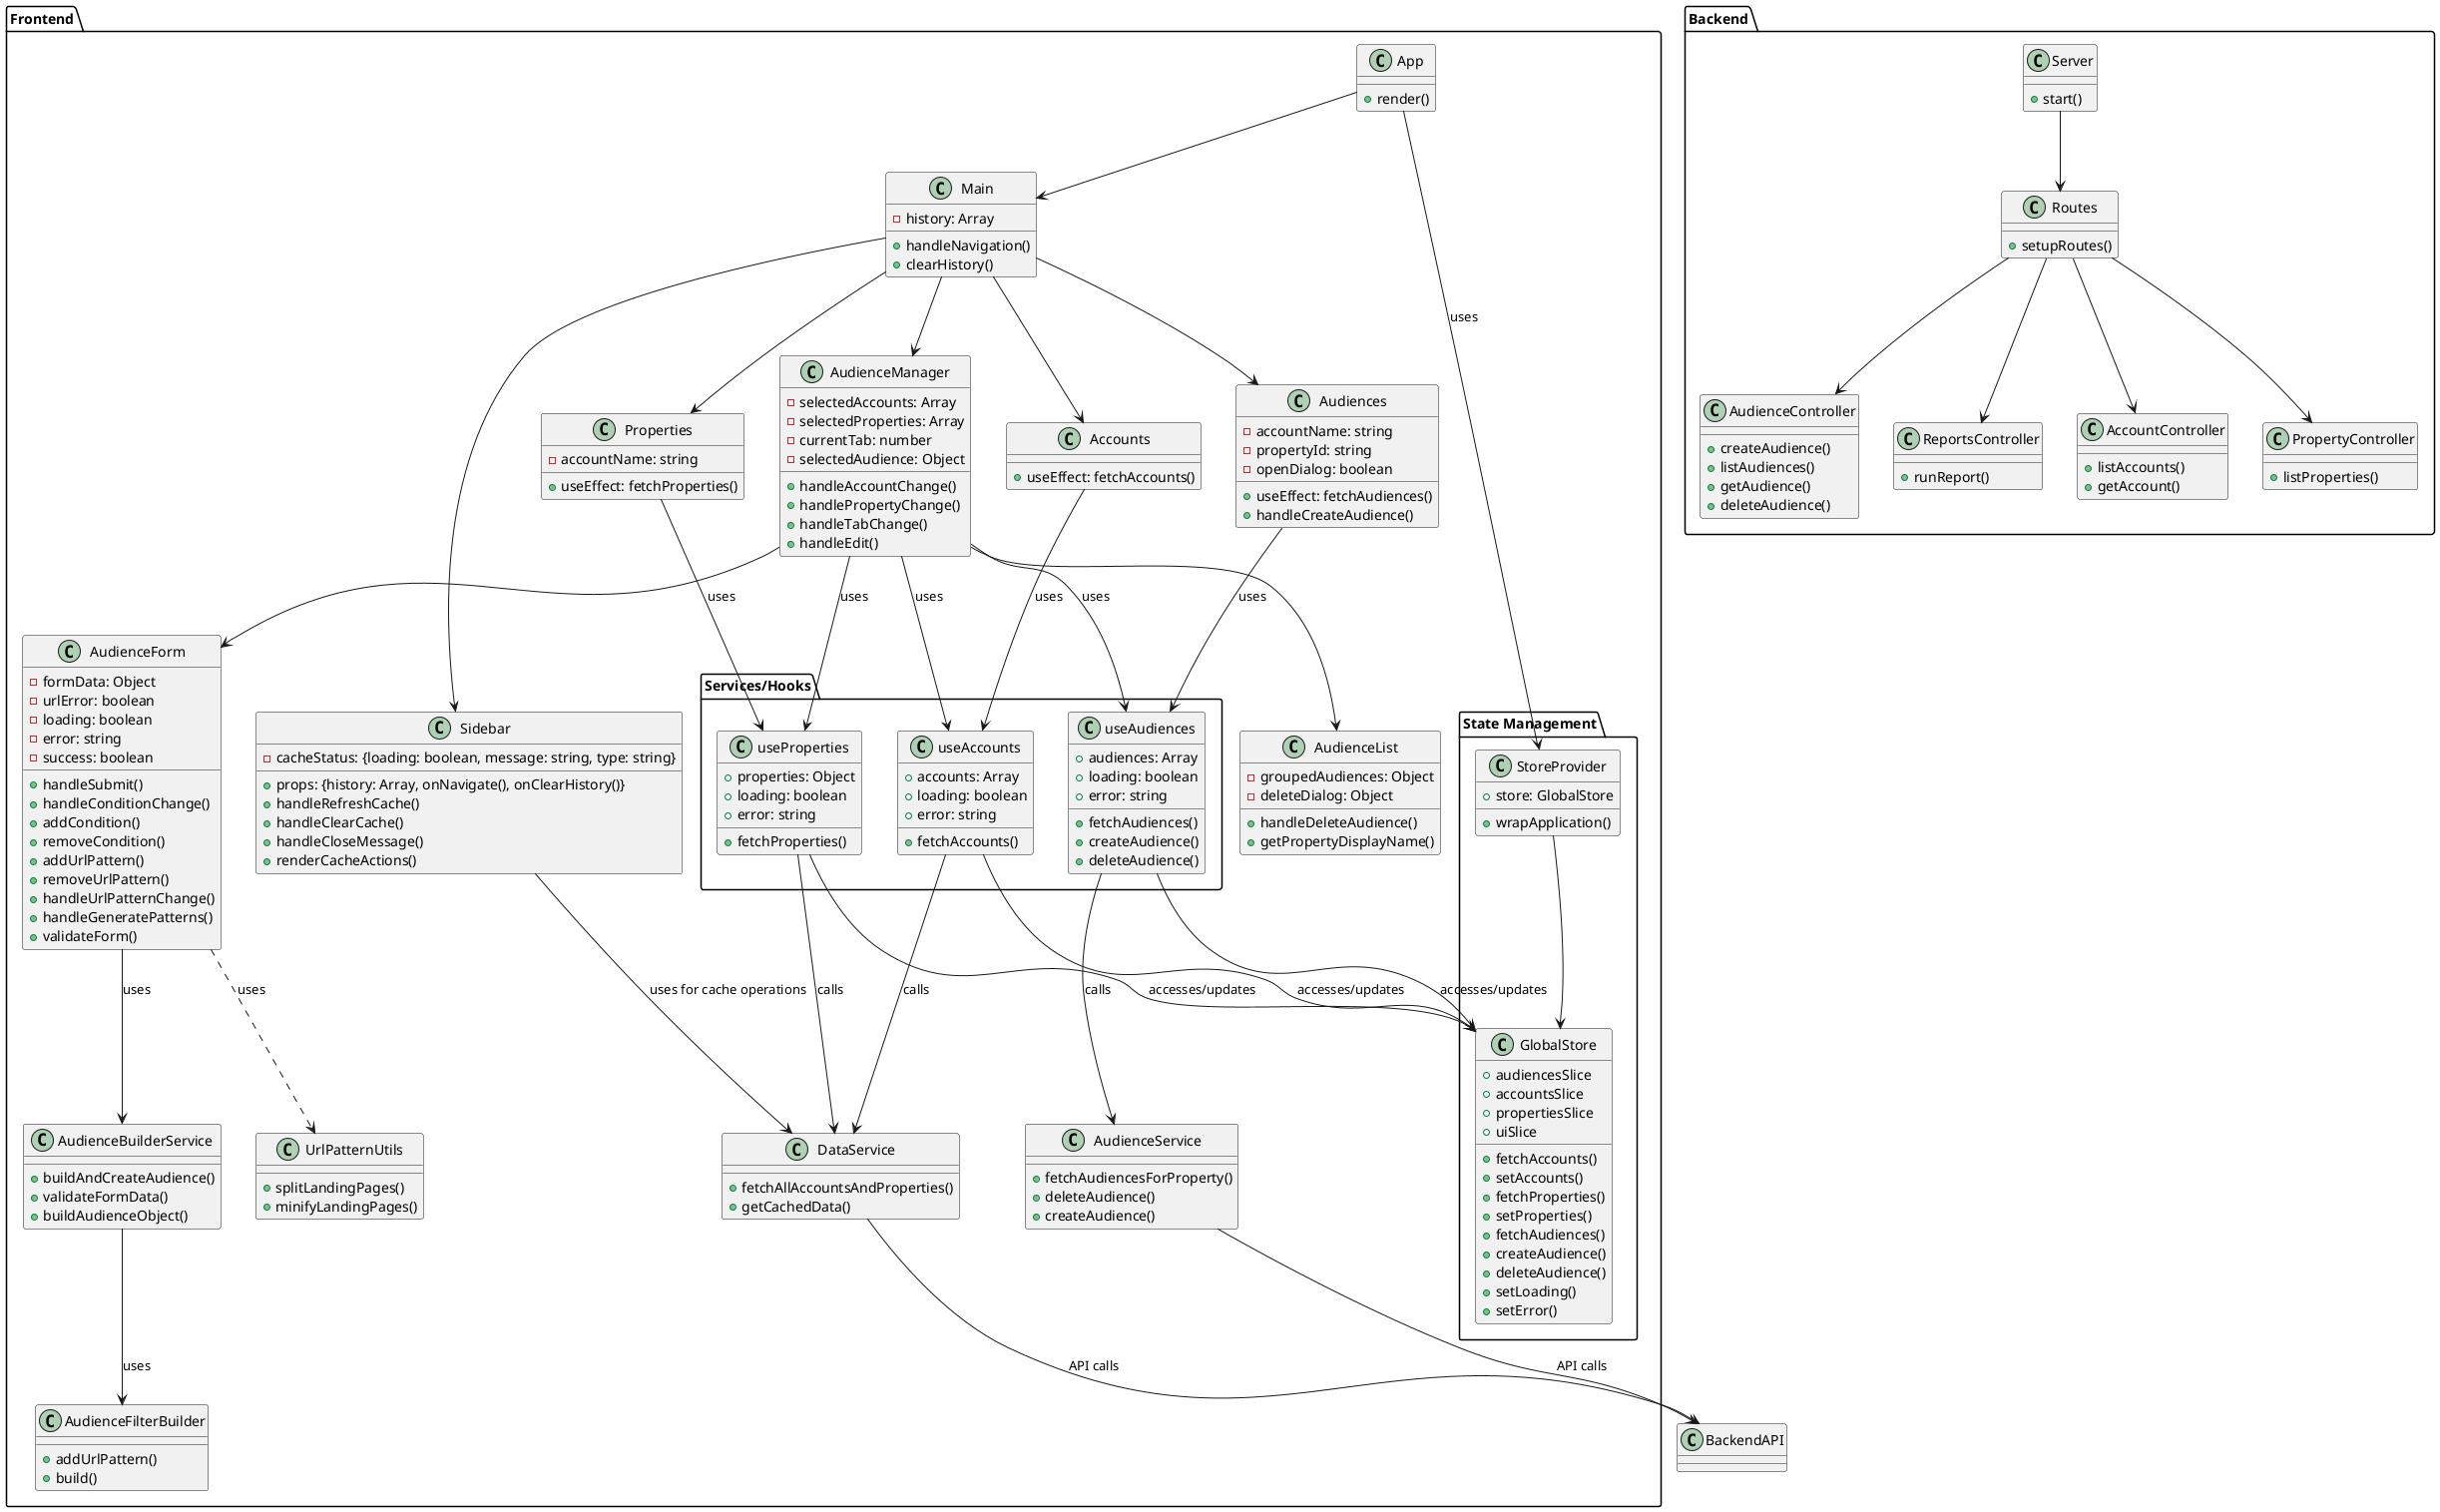 @startuml "GA4 Audience Manager"

' Core packages
package "Frontend" {
  ' Global State Management
  package "State Management" {
    class GlobalStore {
      ' State slices
      +audiencesSlice
      +accountsSlice
      +propertiesSlice
      +uiSlice
      ' Actions
      +fetchAccounts()
      +setAccounts()
      +fetchProperties()
      +setProperties()
      +fetchAudiences()
      +createAudience()
      +deleteAudience()
      +setLoading()
      +setError()
    }

    class StoreProvider {
      +store: GlobalStore
      +wrapApplication()
    }
  }

  ' Main Application Structure
  class App {
    +render()
  }

  class Main {
    -history: Array
    +handleNavigation()
    +clearHistory()
  }

  ' Pages
  class AudienceManager {
    -selectedAccounts: Array
    -selectedProperties: Array
    -currentTab: number
    -selectedAudience: Object
    +handleAccountChange()
    +handlePropertyChange()
    +handleTabChange()
    +handleEdit()
  }

  class Accounts {
    +useEffect: fetchAccounts()
  }

  class Properties {
    -accountName: string
    +useEffect: fetchProperties()
  }

  class Audiences {
    -accountName: string
    -propertyId: string
    -openDialog: boolean
    +useEffect: fetchAudiences()
    +handleCreateAudience()
  }

  ' Components
  class AudienceForm {
    -formData: Object
    -urlError: boolean
    -loading: boolean
    -error: string
    -success: boolean
    +handleSubmit()
    +handleConditionChange()
    +addCondition()
    +removeCondition()
    +addUrlPattern()
    +removeUrlPattern()
    +handleUrlPatternChange()
    +handleGeneratePatterns()
    +validateForm()
  }

  class AudienceList {
    -groupedAudiences: Object
    -deleteDialog: Object
    +handleDeleteAudience()
    +getPropertyDisplayName()
  }

  class Sidebar {
    +props: {history: Array, onNavigate(), onClearHistory()}
    -cacheStatus: {loading: boolean, message: string, type: string}
    +handleRefreshCache()
    +handleClearCache()
    +handleCloseMessage()
    +renderCacheActions()
  }

  ' Service Layer with Hooks
  package "Services/Hooks" {
    class useAudiences {
      +audiences: Array
      +loading: boolean
      +error: string
      +fetchAudiences()
      +createAudience()
      +deleteAudience()
    }

    class useAccounts {
      +accounts: Array
      +loading: boolean
      +error: string
      +fetchAccounts()
    }

    class useProperties {
      +properties: Object
      +loading: boolean
      +error: string
      +fetchProperties()
    }
  }

  ' API Services
  class AudienceService {
    +fetchAudiencesForProperty()
    +deleteAudience()
    +createAudience()
  }

  class AudienceBuilderService {
    +buildAndCreateAudience()
    +validateFormData()
    +buildAudienceObject()
  }

  class DataService {
    +fetchAllAccountsAndProperties()
    +getCachedData()
  }

  ' Utils
  class AudienceFilterBuilder {
    +addUrlPattern()
    +build()
  }

  class UrlPatternUtils {
    +splitLandingPages()
    +minifyLandingPages()
  }
}

package "Backend" {
  class Server {
    +start()
  }

  ' Controllers
  class AccountController {
    +listAccounts()
    +getAccount()
  }

  class PropertyController {
    +listProperties()
  }

  class AudienceController {
    +createAudience()
    +listAudiences()
    +getAudience()
    +deleteAudience()
  }

  class ReportsController {
    +runReport()
  }

  ' Routes
  class Routes {
    +setupRoutes()
  }
}

' Relationships

' Global state integration
StoreProvider --> GlobalStore
App --> StoreProvider : uses
useAudiences --> GlobalStore : accesses/updates
useAccounts --> GlobalStore : accesses/updates
useProperties --> GlobalStore : accesses/updates

' Component hierarchy
App --> Main
Main --> Sidebar
Main --> Accounts
Main --> Properties
Main --> Audiences
Main --> AudienceManager

AudienceManager --> AudienceForm
AudienceManager --> AudienceList

' Hooks usage
AudienceManager --> useAccounts : uses
AudienceManager --> useProperties : uses
AudienceManager --> useAudiences : uses

Accounts --> useAccounts : uses
Properties --> useProperties : uses
Audiences --> useAudiences : uses

' Service usage
useAudiences --> AudienceService : calls
useAccounts --> DataService : calls
useProperties --> DataService : calls

AudienceForm --> AudienceBuilderService : uses
AudienceForm ..> UrlPatternUtils : uses
AudienceBuilderService --> AudienceFilterBuilder : uses

' Backend connections
Server --> Routes
Routes --> AccountController
Routes --> PropertyController
Routes --> AudienceController
Routes --> ReportsController

AudienceService --> BackendAPI : API calls
DataService --> BackendAPI : API calls

Sidebar --> DataService : uses for cache operations

@enduml
